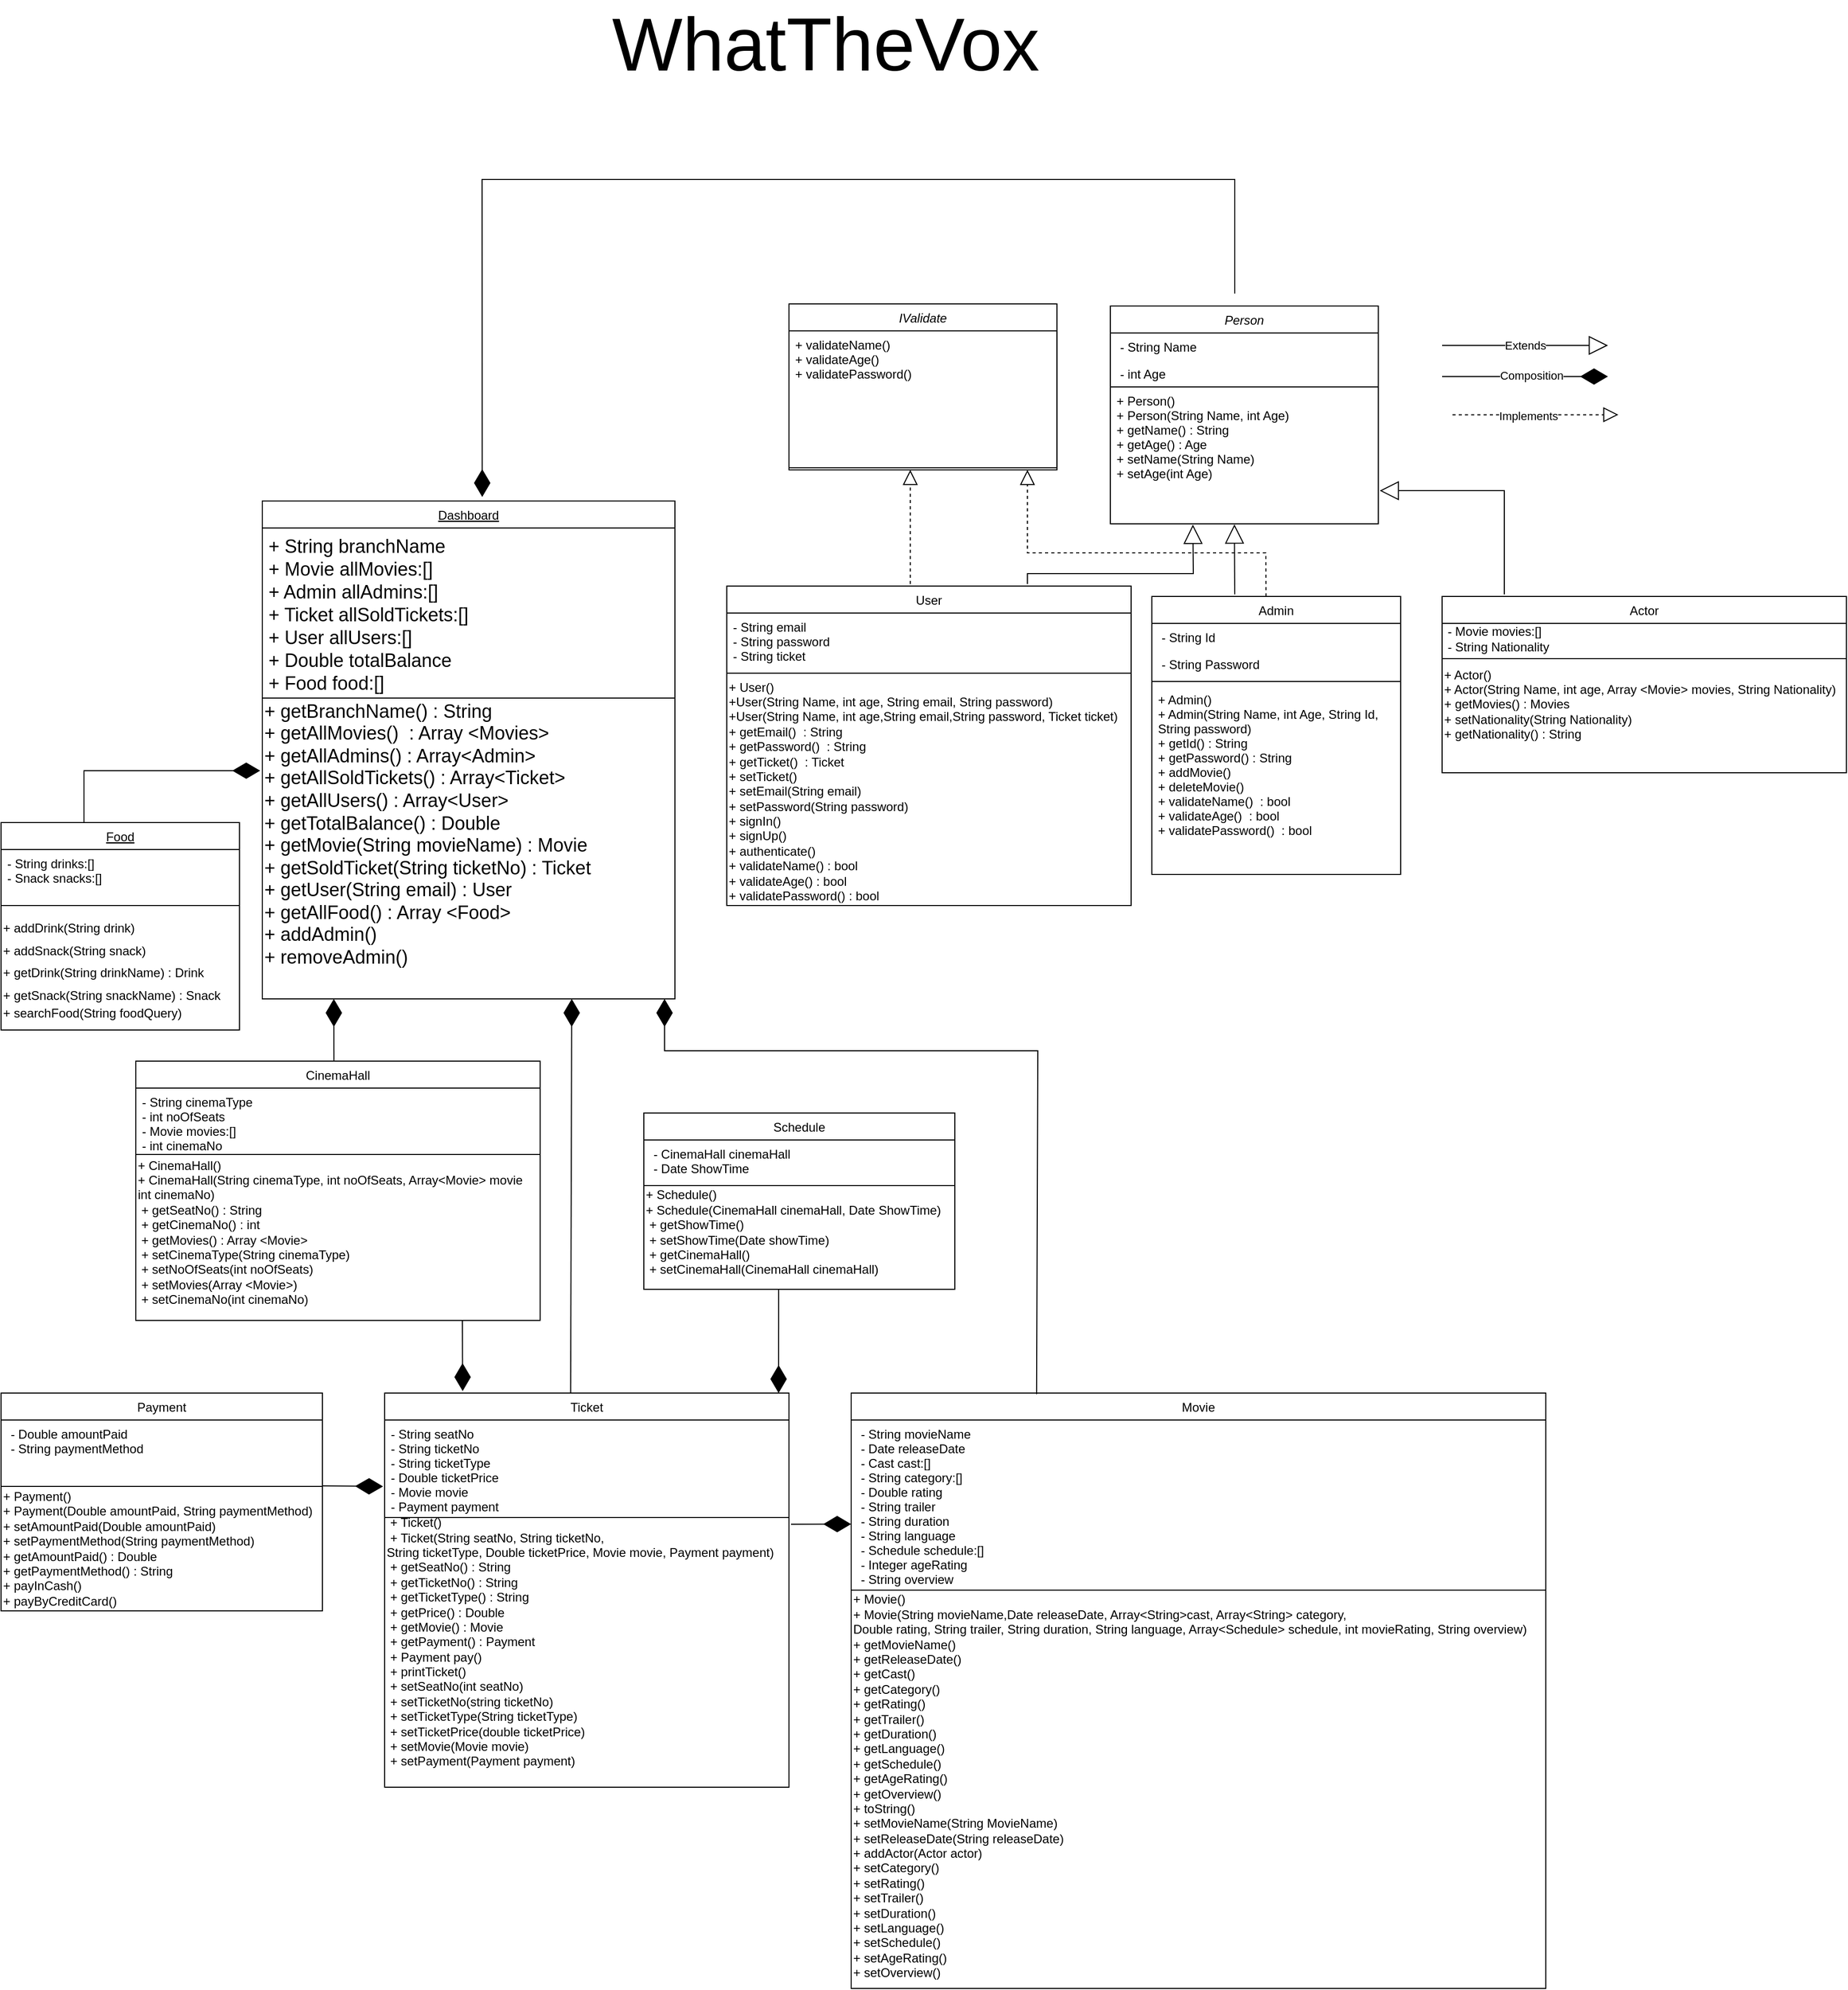 <mxfile version="18.0.1" type="github">
  <diagram id="C5RBs43oDa-KdzZeNtuy" name="Page-1">
    <mxGraphModel dx="2557" dy="3153" grid="1" gridSize="10" guides="1" tooltips="1" connect="1" arrows="1" fold="1" page="1" pageScale="1" pageWidth="827" pageHeight="1169" math="0" shadow="0">
      <root>
        <mxCell id="WIyWlLk6GJQsqaUBKTNV-0" />
        <mxCell id="WIyWlLk6GJQsqaUBKTNV-1" parent="WIyWlLk6GJQsqaUBKTNV-0" />
        <mxCell id="zkfFHV4jXpPFQw0GAbJ--0" value="Person" style="swimlane;fontStyle=2;align=center;verticalAlign=top;childLayout=stackLayout;horizontal=1;startSize=26;horizontalStack=0;resizeParent=1;resizeLast=0;collapsible=1;marginBottom=0;rounded=0;shadow=0;strokeWidth=1;" parent="WIyWlLk6GJQsqaUBKTNV-1" vertex="1">
          <mxGeometry x="320" y="-1958" width="258.46" height="210" as="geometry">
            <mxRectangle x="230" y="140" width="160" height="26" as="alternateBounds" />
          </mxGeometry>
        </mxCell>
        <mxCell id="zkfFHV4jXpPFQw0GAbJ--1" value=" - String Name" style="text;align=left;verticalAlign=top;spacingLeft=4;spacingRight=4;overflow=hidden;rotatable=0;points=[[0,0.5],[1,0.5]];portConstraint=eastwest;" parent="zkfFHV4jXpPFQw0GAbJ--0" vertex="1">
          <mxGeometry y="26" width="258.46" height="26" as="geometry" />
        </mxCell>
        <mxCell id="zkfFHV4jXpPFQw0GAbJ--2" value=" - int Age" style="text;align=left;verticalAlign=top;spacingLeft=4;spacingRight=4;overflow=hidden;rotatable=0;points=[[0,0.5],[1,0.5]];portConstraint=eastwest;rounded=0;shadow=0;html=0;" parent="zkfFHV4jXpPFQw0GAbJ--0" vertex="1">
          <mxGeometry y="52" width="258.46" height="26" as="geometry" />
        </mxCell>
        <mxCell id="zkfFHV4jXpPFQw0GAbJ--5" value="+ Person()&#xa;+ Person(String Name, int Age)&#xa;+ getName() : String&#xa;+ getAge() : Age&#xa;+ setName(String Name)&#xa;+ setAge(int Age)&#xa;" style="text;align=left;verticalAlign=top;spacingLeft=4;spacingRight=4;overflow=hidden;rotatable=0;points=[[0,0.5],[1,0.5]];portConstraint=eastwest;strokeColor=default;" parent="zkfFHV4jXpPFQw0GAbJ--0" vertex="1">
          <mxGeometry y="78" width="258.46" height="132" as="geometry" />
        </mxCell>
        <mxCell id="6td7utMfPPZDPclQXFH3-5" value="" style="endArrow=block;dashed=1;endFill=0;endSize=12;html=1;rounded=0;exitX=0.459;exitY=0;exitDx=0;exitDy=0;exitPerimeter=0;" parent="zkfFHV4jXpPFQw0GAbJ--0" source="zkfFHV4jXpPFQw0GAbJ--6" edge="1">
          <mxGeometry width="160" relative="1" as="geometry">
            <mxPoint x="150" y="288" as="sourcePoint" />
            <mxPoint x="-80" y="158" as="targetPoint" />
            <Array as="points">
              <mxPoint x="150" y="238" />
              <mxPoint x="-80" y="238" />
            </Array>
          </mxGeometry>
        </mxCell>
        <mxCell id="zkfFHV4jXpPFQw0GAbJ--6" value="Admin" style="swimlane;fontStyle=0;align=center;verticalAlign=top;childLayout=stackLayout;horizontal=1;startSize=26;horizontalStack=0;resizeParent=1;resizeLast=0;collapsible=1;marginBottom=0;rounded=0;shadow=0;strokeWidth=1;" parent="WIyWlLk6GJQsqaUBKTNV-1" vertex="1">
          <mxGeometry x="360" y="-1678" width="240" height="268" as="geometry">
            <mxRectangle x="130" y="380" width="160" height="26" as="alternateBounds" />
          </mxGeometry>
        </mxCell>
        <mxCell id="zkfFHV4jXpPFQw0GAbJ--7" value=" - String Id" style="text;align=left;verticalAlign=top;spacingLeft=4;spacingRight=4;overflow=hidden;rotatable=0;points=[[0,0.5],[1,0.5]];portConstraint=eastwest;" parent="zkfFHV4jXpPFQw0GAbJ--6" vertex="1">
          <mxGeometry y="26" width="240" height="26" as="geometry" />
        </mxCell>
        <mxCell id="zkfFHV4jXpPFQw0GAbJ--8" value=" - String Password" style="text;align=left;verticalAlign=top;spacingLeft=4;spacingRight=4;overflow=hidden;rotatable=0;points=[[0,0.5],[1,0.5]];portConstraint=eastwest;rounded=0;shadow=0;html=0;" parent="zkfFHV4jXpPFQw0GAbJ--6" vertex="1">
          <mxGeometry y="52" width="240" height="26" as="geometry" />
        </mxCell>
        <mxCell id="zkfFHV4jXpPFQw0GAbJ--9" value="" style="line;html=1;strokeWidth=1;align=left;verticalAlign=middle;spacingTop=-1;spacingLeft=3;spacingRight=3;rotatable=0;labelPosition=right;points=[];portConstraint=eastwest;" parent="zkfFHV4jXpPFQw0GAbJ--6" vertex="1">
          <mxGeometry y="78" width="240" height="8" as="geometry" />
        </mxCell>
        <mxCell id="zkfFHV4jXpPFQw0GAbJ--11" value="+ Admin()&#xa;+ Admin(String Name, int Age, String Id,&#xa;String password)&#xa;+ getId() : String&#xa;+ getPassword() : String&#xa;+ addMovie()&#xa;+ deleteMovie()&#xa;+ validateName()  : bool&#xa;+ validateAge()  : bool&#xa;+ validatePassword()  : bool" style="text;align=left;verticalAlign=top;spacingLeft=4;spacingRight=4;overflow=hidden;rotatable=0;points=[[0,0.5],[1,0.5]];portConstraint=eastwest;" parent="zkfFHV4jXpPFQw0GAbJ--6" vertex="1">
          <mxGeometry y="86" width="240" height="164" as="geometry" />
        </mxCell>
        <mxCell id="zkfFHV4jXpPFQw0GAbJ--13" value="Actor" style="swimlane;fontStyle=0;align=center;verticalAlign=top;childLayout=stackLayout;horizontal=1;startSize=26;horizontalStack=0;resizeParent=1;resizeLast=0;collapsible=1;marginBottom=0;rounded=0;shadow=0;strokeWidth=1;strokeColor=default;" parent="WIyWlLk6GJQsqaUBKTNV-1" vertex="1">
          <mxGeometry x="640" y="-1678" width="390" height="170" as="geometry">
            <mxRectangle x="340" y="380" width="170" height="26" as="alternateBounds" />
          </mxGeometry>
        </mxCell>
        <mxCell id="hjFS8RJ8_wdJkzlE3ByT-26" value="&amp;nbsp;- Movie movies:[]&lt;br&gt;&amp;nbsp;- String Nationality" style="text;html=1;align=left;verticalAlign=middle;resizable=0;points=[];autosize=1;strokeColor=none;fillColor=none;" parent="zkfFHV4jXpPFQw0GAbJ--13" vertex="1">
          <mxGeometry y="26" width="390" height="30" as="geometry" />
        </mxCell>
        <mxCell id="hjFS8RJ8_wdJkzlE3ByT-28" value="" style="line;html=1;strokeWidth=1;align=left;verticalAlign=middle;spacingTop=-1;spacingLeft=3;spacingRight=3;rotatable=0;labelPosition=right;points=[];portConstraint=eastwest;" parent="zkfFHV4jXpPFQw0GAbJ--13" vertex="1">
          <mxGeometry y="56" width="390" height="8" as="geometry" />
        </mxCell>
        <mxCell id="hjFS8RJ8_wdJkzlE3ByT-43" value="+ Actor()&lt;br&gt;+ Actor(String Name, int age, Array &amp;lt;Movie&amp;gt; movies, String Nationality)&lt;br&gt;+ getMovies() : Movies&lt;br&gt;+&amp;nbsp;setNationality(String Nationality)&lt;br&gt;+&amp;nbsp;getNationality() : String" style="text;html=1;align=left;verticalAlign=middle;resizable=0;points=[];autosize=1;strokeColor=none;fillColor=none;" parent="zkfFHV4jXpPFQw0GAbJ--13" vertex="1">
          <mxGeometry y="64" width="390" height="80" as="geometry" />
        </mxCell>
        <mxCell id="hjFS8RJ8_wdJkzlE3ByT-1" value="User" style="swimlane;fontStyle=0;align=center;verticalAlign=top;childLayout=stackLayout;horizontal=1;startSize=26;horizontalStack=0;resizeParent=1;resizeLast=0;collapsible=1;marginBottom=0;rounded=0;shadow=0;strokeWidth=1;" parent="WIyWlLk6GJQsqaUBKTNV-1" vertex="1">
          <mxGeometry x="-50" y="-1688" width="390" height="308" as="geometry">
            <mxRectangle x="340" y="380" width="170" height="26" as="alternateBounds" />
          </mxGeometry>
        </mxCell>
        <mxCell id="hjFS8RJ8_wdJkzlE3ByT-2" value="- String email&#xa;- String password&#xa;- String ticket" style="text;align=left;verticalAlign=top;spacingLeft=4;spacingRight=4;overflow=hidden;rotatable=0;points=[[0,0.5],[1,0.5]];portConstraint=eastwest;" parent="hjFS8RJ8_wdJkzlE3ByT-1" vertex="1">
          <mxGeometry y="26" width="390" height="54" as="geometry" />
        </mxCell>
        <mxCell id="hjFS8RJ8_wdJkzlE3ByT-3" value="" style="line;html=1;strokeWidth=1;align=left;verticalAlign=middle;spacingTop=-1;spacingLeft=3;spacingRight=3;rotatable=0;labelPosition=right;points=[];portConstraint=eastwest;" parent="hjFS8RJ8_wdJkzlE3ByT-1" vertex="1">
          <mxGeometry y="80" width="390" height="8" as="geometry" />
        </mxCell>
        <mxCell id="hjFS8RJ8_wdJkzlE3ByT-6" value="+ User()&lt;br&gt;+User(String Name, int age, String email, String password)&lt;br&gt;+User(String Name, int age,String email,String password, Ticket ticket)&lt;br&gt;+&amp;nbsp;getEmail()&amp;nbsp;&amp;nbsp;: String&lt;br&gt;+&amp;nbsp;getPassword()&amp;nbsp;&amp;nbsp;: String&lt;br&gt;+&amp;nbsp;getTicket()&amp;nbsp;&amp;nbsp;: Ticket&lt;br&gt;+ setTicket()&lt;br&gt;+&amp;nbsp;setEmail(String email)&lt;br&gt;+&amp;nbsp;setPassword(String password)&lt;br&gt;+&amp;nbsp;signIn()&lt;br&gt;+&amp;nbsp;signUp()&lt;br&gt;+&amp;nbsp;authenticate()&lt;br&gt;+&amp;nbsp;validateName() : bool&lt;br&gt;+ validateAge()&amp;nbsp;: bool&lt;br&gt;+ validatePassword()&amp;nbsp;: bool" style="text;html=1;align=left;verticalAlign=middle;resizable=0;points=[];autosize=1;strokeColor=none;fillColor=none;" parent="hjFS8RJ8_wdJkzlE3ByT-1" vertex="1">
          <mxGeometry y="88" width="390" height="220" as="geometry" />
        </mxCell>
        <mxCell id="hjFS8RJ8_wdJkzlE3ByT-7" value="Movie" style="swimlane;fontStyle=0;align=center;verticalAlign=top;childLayout=stackLayout;horizontal=1;startSize=26;horizontalStack=0;resizeParent=1;resizeLast=0;collapsible=1;marginBottom=0;rounded=0;shadow=0;strokeWidth=1;" parent="WIyWlLk6GJQsqaUBKTNV-1" vertex="1">
          <mxGeometry x="70" y="-910" width="670" height="574" as="geometry">
            <mxRectangle x="340" y="380" width="170" height="26" as="alternateBounds" />
          </mxGeometry>
        </mxCell>
        <mxCell id="hjFS8RJ8_wdJkzlE3ByT-8" value=" - String movieName&#xa; - Date releaseDate&#xa; - Cast cast:[]&#xa; - String category:[]&#xa; - Double rating&#xa; - String trailer&#xa; - String duration&#xa; - String language&#xa; - Schedule schedule:[]&#xa; - Integer ageRating&#xa; - String overview" style="text;align=left;verticalAlign=top;spacingLeft=4;spacingRight=4;overflow=hidden;rotatable=0;points=[[0,0.5],[1,0.5]];portConstraint=eastwest;" parent="hjFS8RJ8_wdJkzlE3ByT-7" vertex="1">
          <mxGeometry y="26" width="670" height="160" as="geometry" />
        </mxCell>
        <mxCell id="hjFS8RJ8_wdJkzlE3ByT-9" value="" style="line;html=1;strokeWidth=1;align=left;verticalAlign=middle;spacingTop=-1;spacingLeft=3;spacingRight=3;rotatable=0;labelPosition=right;points=[];portConstraint=eastwest;" parent="hjFS8RJ8_wdJkzlE3ByT-7" vertex="1">
          <mxGeometry y="186" width="670" height="8" as="geometry" />
        </mxCell>
        <mxCell id="hjFS8RJ8_wdJkzlE3ByT-10" value="&lt;blockquote style=&quot;margin: 0 0 0 40px ; border: none ; padding: 0px&quot;&gt;&lt;/blockquote&gt;&lt;span&gt;+ Movie()&lt;br&gt;+ Movie(String movieName,Date releaseDate, Array&amp;lt;String&amp;gt;cast, Array&amp;lt;String&amp;gt; category,&lt;br&gt;Double rating, String trailer, String duration, String language, Array&amp;lt;Schedule&amp;gt; schedule, int movieRating, String overview)&lt;br&gt;+ getMovieName()&lt;/span&gt;&lt;br&gt;&lt;blockquote style=&quot;margin: 0 0 0 40px ; border: none ; padding: 0px&quot;&gt;&lt;/blockquote&gt;&lt;span&gt;+ getReleaseDate()&lt;/span&gt;&lt;br&gt;&lt;blockquote style=&quot;margin: 0 0 0 40px ; border: none ; padding: 0px&quot;&gt;&lt;/blockquote&gt;&lt;span&gt;+&amp;nbsp;&lt;/span&gt;&lt;span&gt;getCast()&lt;/span&gt;&lt;br&gt;&lt;blockquote style=&quot;margin: 0 0 0 40px ; border: none ; padding: 0px&quot;&gt;&lt;/blockquote&gt;&lt;span&gt;+&amp;nbsp;&lt;/span&gt;&lt;span&gt;getCategory()&lt;/span&gt;&lt;br&gt;&lt;blockquote style=&quot;margin: 0 0 0 40px ; border: none ; padding: 0px&quot;&gt;&lt;/blockquote&gt;&lt;span&gt;+&amp;nbsp;&lt;/span&gt;&lt;span&gt;getRating()&lt;/span&gt;&lt;br&gt;&lt;blockquote style=&quot;margin: 0 0 0 40px ; border: none ; padding: 0px&quot;&gt;&lt;/blockquote&gt;&lt;span&gt;+&amp;nbsp;&lt;/span&gt;&lt;span&gt;getTrailer()&lt;/span&gt;&lt;br&gt;&lt;blockquote style=&quot;margin: 0 0 0 40px ; border: none ; padding: 0px&quot;&gt;&lt;/blockquote&gt;&lt;span&gt;+&amp;nbsp;&lt;/span&gt;&lt;span&gt;getDuration()&lt;/span&gt;&lt;br&gt;&lt;blockquote style=&quot;margin: 0 0 0 40px ; border: none ; padding: 0px&quot;&gt;&lt;/blockquote&gt;&lt;span&gt;+&amp;nbsp;&lt;/span&gt;&lt;span&gt;getLanguage()&lt;/span&gt;&lt;br&gt;&lt;blockquote style=&quot;margin: 0 0 0 40px ; border: none ; padding: 0px&quot;&gt;&lt;/blockquote&gt;&lt;span&gt;+&amp;nbsp;&lt;/span&gt;&lt;span&gt;getSchedule()&lt;/span&gt;&lt;br&gt;&lt;blockquote style=&quot;margin: 0 0 0 40px ; border: none ; padding: 0px&quot;&gt;&lt;/blockquote&gt;&lt;span&gt;+&amp;nbsp;&lt;/span&gt;&lt;span&gt;getAgeRating()&lt;/span&gt;&lt;br&gt;&lt;blockquote style=&quot;margin: 0 0 0 40px ; border: none ; padding: 0px&quot;&gt;&lt;/blockquote&gt;&lt;span&gt;+&amp;nbsp;&lt;/span&gt;&lt;span&gt;getOverview()&lt;/span&gt;&lt;br&gt;&lt;blockquote style=&quot;margin: 0 0 0 40px ; border: none ; padding: 0px&quot;&gt;&lt;/blockquote&gt;&lt;span&gt;+&amp;nbsp;&lt;/span&gt;&lt;span&gt;toString()&lt;/span&gt;&lt;br&gt;&lt;blockquote style=&quot;margin: 0 0 0 40px ; border: none ; padding: 0px&quot;&gt;&lt;/blockquote&gt;&lt;span&gt;+&amp;nbsp;&lt;/span&gt;&lt;span&gt;setMovieName(String MovieName)&lt;/span&gt;&lt;br&gt;&lt;blockquote style=&quot;margin: 0 0 0 40px ; border: none ; padding: 0px&quot;&gt;&lt;/blockquote&gt;&lt;span&gt;+&amp;nbsp;&lt;/span&gt;&lt;span&gt;setReleaseDate(String releaseDate)&lt;/span&gt;&lt;br&gt;&lt;blockquote style=&quot;margin: 0 0 0 40px ; border: none ; padding: 0px&quot;&gt;&lt;/blockquote&gt;&lt;span&gt;+&amp;nbsp;&lt;/span&gt;&lt;span&gt;addActor(Actor actor)&lt;/span&gt;&lt;br&gt;&lt;blockquote style=&quot;margin: 0 0 0 40px ; border: none ; padding: 0px&quot;&gt;&lt;/blockquote&gt;&lt;span&gt;+&amp;nbsp;&lt;/span&gt;&lt;span&gt;setCategory()&lt;/span&gt;&lt;br&gt;&lt;blockquote style=&quot;margin: 0 0 0 40px ; border: none ; padding: 0px&quot;&gt;&lt;/blockquote&gt;&lt;span&gt;+&amp;nbsp;&lt;/span&gt;&lt;span&gt;setRating()&lt;/span&gt;&lt;br&gt;&lt;blockquote style=&quot;margin: 0 0 0 40px ; border: none ; padding: 0px&quot;&gt;&lt;/blockquote&gt;&lt;span&gt;+&amp;nbsp;&lt;/span&gt;&lt;span&gt;setTrailer()&lt;/span&gt;&lt;br&gt;&lt;blockquote style=&quot;margin: 0 0 0 40px ; border: none ; padding: 0px&quot;&gt;&lt;/blockquote&gt;&lt;span&gt;+&amp;nbsp;&lt;/span&gt;&lt;span&gt;setDuration()&lt;/span&gt;&lt;br&gt;&lt;blockquote style=&quot;margin: 0 0 0 40px ; border: none ; padding: 0px&quot;&gt;&lt;/blockquote&gt;&lt;span&gt;+&amp;nbsp;&lt;/span&gt;&lt;span&gt;setLanguage()&lt;/span&gt;&lt;br&gt;&lt;blockquote style=&quot;margin: 0 0 0 40px ; border: none ; padding: 0px&quot;&gt;&lt;/blockquote&gt;&lt;span&gt;+&amp;nbsp;&lt;/span&gt;&lt;span&gt;setSchedule()&lt;/span&gt;&lt;br&gt;&lt;blockquote style=&quot;margin: 0 0 0 40px ; border: none ; padding: 0px&quot;&gt;&lt;/blockquote&gt;&lt;span&gt;+&amp;nbsp;&lt;/span&gt;&lt;span&gt;setAgeRating()&lt;/span&gt;&lt;br&gt;+&amp;nbsp;setOverview()" style="text;html=1;align=left;verticalAlign=middle;resizable=0;points=[];autosize=1;strokeColor=none;fillColor=none;" parent="hjFS8RJ8_wdJkzlE3ByT-7" vertex="1">
          <mxGeometry y="194" width="670" height="370" as="geometry" />
        </mxCell>
        <mxCell id="hjFS8RJ8_wdJkzlE3ByT-11" value="Ticket" style="swimlane;fontStyle=0;align=center;verticalAlign=top;childLayout=stackLayout;horizontal=1;startSize=26;horizontalStack=0;resizeParent=1;resizeLast=0;collapsible=1;marginBottom=0;rounded=0;shadow=0;strokeWidth=1;" parent="WIyWlLk6GJQsqaUBKTNV-1" vertex="1">
          <mxGeometry x="-380" y="-910" width="390" height="380" as="geometry">
            <mxRectangle x="340" y="380" width="170" height="26" as="alternateBounds" />
          </mxGeometry>
        </mxCell>
        <mxCell id="hjFS8RJ8_wdJkzlE3ByT-12" value="- String seatNo&#xa;- String ticketNo&#xa;- String ticketType&#xa;- Double ticketPrice&#xa;- Movie movie&#xa;- Payment payment" style="text;align=left;verticalAlign=top;spacingLeft=4;spacingRight=4;overflow=hidden;rotatable=0;points=[[0,0.5],[1,0.5]];portConstraint=eastwest;strokeColor=default;" parent="hjFS8RJ8_wdJkzlE3ByT-11" vertex="1">
          <mxGeometry y="26" width="390" height="94" as="geometry" />
        </mxCell>
        <mxCell id="hjFS8RJ8_wdJkzlE3ByT-16" value="&lt;div&gt;&lt;span&gt;&amp;nbsp;+ Ticket()&lt;/span&gt;&lt;br&gt;&lt;/div&gt;&lt;div&gt;&lt;span&gt;&amp;nbsp;+ Ticket(String seatNo, String ticketNo,&lt;/span&gt;&lt;/div&gt;&lt;div&gt;&lt;span&gt;String ticketType, Double ticketPrice, Movie movie, Payment payment)&lt;/span&gt;&lt;/div&gt;&lt;div&gt;&lt;span&gt;&amp;nbsp;+ getSeatNo() : String&lt;/span&gt;&lt;/div&gt;&lt;div&gt;&lt;span&gt;&amp;nbsp;+ getTicketNo() : String&lt;/span&gt;&lt;/div&gt;&lt;div&gt;&lt;span&gt;&amp;nbsp;+ getTicketType() : String&lt;/span&gt;&lt;/div&gt;&lt;div&gt;&lt;span&gt;&amp;nbsp;+ getPrice() : Double&lt;/span&gt;&lt;/div&gt;&lt;div&gt;&lt;span&gt;&amp;nbsp;+ getMovie() : Movie&lt;/span&gt;&lt;/div&gt;&lt;div&gt;&lt;span&gt;&amp;nbsp;+ getPayment() : Payment&lt;br&gt;&amp;nbsp;+ Payment pay()&lt;/span&gt;&lt;/div&gt;&lt;div&gt;&lt;span&gt;&amp;nbsp;+ printTicket()&lt;/span&gt;&lt;/div&gt;&lt;div&gt;&lt;span&gt;&amp;nbsp;+ setSeatNo(int seatNo)&lt;/span&gt;&lt;/div&gt;&lt;div&gt;&lt;span&gt;&amp;nbsp;+ setTicketNo(string ticketNo)&lt;br&gt;&amp;nbsp;+ setTicketType(String ticketType)&lt;/span&gt;&lt;/div&gt;&lt;div&gt;&lt;span&gt;&amp;nbsp;+ setTicketPrice(double ticketPrice)&lt;/span&gt;&lt;/div&gt;&lt;div&gt;&lt;span&gt;&amp;nbsp;+ setMovie(Movie movie)&lt;/span&gt;&lt;/div&gt;&lt;div&gt;&lt;span&gt;&amp;nbsp;+ setPayment(Payment payment)&lt;/span&gt;&lt;/div&gt;" style="text;html=1;align=left;verticalAlign=middle;resizable=0;points=[];autosize=1;strokeColor=none;fillColor=none;" parent="hjFS8RJ8_wdJkzlE3ByT-11" vertex="1">
          <mxGeometry y="120" width="390" height="240" as="geometry" />
        </mxCell>
        <mxCell id="hjFS8RJ8_wdJkzlE3ByT-17" value="CinemaHall" style="swimlane;fontStyle=0;align=center;verticalAlign=top;childLayout=stackLayout;horizontal=1;startSize=26;horizontalStack=0;resizeParent=1;resizeLast=0;collapsible=1;marginBottom=0;rounded=0;shadow=0;strokeWidth=1;" parent="WIyWlLk6GJQsqaUBKTNV-1" vertex="1">
          <mxGeometry x="-620" y="-1230" width="390" height="250" as="geometry">
            <mxRectangle x="340" y="380" width="170" height="26" as="alternateBounds" />
          </mxGeometry>
        </mxCell>
        <mxCell id="hjFS8RJ8_wdJkzlE3ByT-18" value="- String cinemaType&#xa;- int noOfSeats&#xa;- Movie movies:[]&#xa;- int cinemaNo" style="text;align=left;verticalAlign=top;spacingLeft=4;spacingRight=4;overflow=hidden;rotatable=0;points=[[0,0.5],[1,0.5]];portConstraint=eastwest;strokeColor=default;" parent="hjFS8RJ8_wdJkzlE3ByT-17" vertex="1">
          <mxGeometry y="26" width="390" height="64" as="geometry" />
        </mxCell>
        <mxCell id="hjFS8RJ8_wdJkzlE3ByT-19" value="&lt;div&gt;&lt;span&gt;+ CinemaHall()&lt;br&gt;+ CinemaHall(String cinemaType, int noOfSeats, Array&amp;lt;Movie&amp;gt; movie&lt;br&gt;int cinemaNo)&lt;/span&gt;&lt;/div&gt;&lt;div&gt;&lt;span&gt;&amp;nbsp;+ getSeatNo() : String&lt;br&gt;&lt;/span&gt;&amp;nbsp;+&amp;nbsp;&lt;span&gt;getCinemaNo() : int&lt;/span&gt;&lt;/div&gt;&lt;div&gt;&lt;span&gt;&amp;nbsp;+ getMovies() : Array &amp;lt;Movie&amp;gt;&lt;/span&gt;&lt;/div&gt;&lt;div&gt;&lt;span&gt;&amp;nbsp;+ setCinemaType(String cinemaType)&lt;/span&gt;&lt;br&gt;&lt;/div&gt;&lt;div&gt;&lt;span&gt;&amp;nbsp;+ setNoOfSeats(int noOfSeats)&lt;/span&gt;&lt;/div&gt;&lt;div&gt;&lt;span&gt;&amp;nbsp;+ setMovies(Array &amp;lt;Movie&amp;gt;)&lt;br&gt;&amp;nbsp;+ setCinemaNo(int cinemaNo)&lt;/span&gt;&lt;/div&gt;" style="text;html=1;align=left;verticalAlign=middle;resizable=0;points=[];autosize=1;strokeColor=none;fillColor=none;" parent="hjFS8RJ8_wdJkzlE3ByT-17" vertex="1">
          <mxGeometry y="90" width="390" height="150" as="geometry" />
        </mxCell>
        <mxCell id="hjFS8RJ8_wdJkzlE3ByT-23" value="Dashboard" style="swimlane;fontStyle=4;align=center;verticalAlign=top;childLayout=stackLayout;horizontal=1;startSize=26;horizontalStack=0;resizeParent=1;resizeLast=0;collapsible=1;marginBottom=0;rounded=0;shadow=0;strokeWidth=1;" parent="WIyWlLk6GJQsqaUBKTNV-1" vertex="1">
          <mxGeometry x="-498" y="-1770" width="398" height="480" as="geometry">
            <mxRectangle x="340" y="380" width="170" height="26" as="alternateBounds" />
          </mxGeometry>
        </mxCell>
        <mxCell id="hjFS8RJ8_wdJkzlE3ByT-24" value="+ String branchName&#xa;+ Movie allMovies:[]&#xa;+ Admin allAdmins:[]&#xa;+ Ticket allSoldTickets:[]&#xa;+ User allUsers:[]&#xa;+ Double totalBalance&#xa;+ Food food:[]" style="text;align=left;verticalAlign=top;spacingLeft=4;spacingRight=4;overflow=hidden;rotatable=0;points=[[0,0.5],[1,0.5]];portConstraint=eastwest;strokeColor=default;fontSize=18;" parent="hjFS8RJ8_wdJkzlE3ByT-23" vertex="1">
          <mxGeometry y="26" width="398" height="164" as="geometry" />
        </mxCell>
        <mxCell id="hjFS8RJ8_wdJkzlE3ByT-25" value="&lt;font style=&quot;font-size: 18px&quot;&gt;&lt;br&gt;&lt;br&gt;+&amp;nbsp;getBranchName() : String&lt;br&gt;+&amp;nbsp;getAllMovies()&amp;nbsp;&amp;nbsp;: Array &amp;lt;Movies&amp;gt;&lt;br&gt;+&amp;nbsp;getAllAdmins()&amp;nbsp;: Array&amp;lt;Admin&amp;gt;&lt;br&gt;+&amp;nbsp;getAllSoldTickets()&amp;nbsp;: Array&amp;lt;Ticket&amp;gt;&lt;br&gt;+&amp;nbsp;getAllUsers()&amp;nbsp;: Array&amp;lt;User&amp;gt;&lt;br&gt;+&amp;nbsp;getTotalBalance()&amp;nbsp;: Double&lt;br&gt;+&amp;nbsp;getMovie(String movieName) : Movie&lt;br&gt;+&amp;nbsp;getSoldTicket(String ticketNo) : Ticket&lt;br&gt;+&amp;nbsp;getUser(String email) : User&lt;br&gt;+&amp;nbsp;getAllFood() : Array &amp;lt;Food&amp;gt;&lt;br&gt;+&amp;nbsp;addAdmin()&lt;br&gt;+&amp;nbsp;removeAdmin()&lt;/font&gt;" style="text;html=1;align=left;verticalAlign=middle;resizable=0;points=[];autosize=1;strokeColor=none;fillColor=none;" parent="hjFS8RJ8_wdJkzlE3ByT-23" vertex="1">
          <mxGeometry y="190" width="398" height="220" as="geometry" />
        </mxCell>
        <mxCell id="hjFS8RJ8_wdJkzlE3ByT-29" value="Schedule" style="swimlane;fontStyle=0;align=center;verticalAlign=top;childLayout=stackLayout;horizontal=1;startSize=26;horizontalStack=0;resizeParent=1;resizeLast=0;collapsible=1;marginBottom=0;rounded=0;shadow=0;strokeWidth=1;" parent="WIyWlLk6GJQsqaUBKTNV-1" vertex="1">
          <mxGeometry x="-130" y="-1180" width="300" height="170" as="geometry">
            <mxRectangle x="340" y="380" width="170" height="26" as="alternateBounds" />
          </mxGeometry>
        </mxCell>
        <mxCell id="hjFS8RJ8_wdJkzlE3ByT-30" value=" - CinemaHall cinemaHall&#xa; - Date ShowTime" style="text;align=left;verticalAlign=top;spacingLeft=4;spacingRight=4;overflow=hidden;rotatable=0;points=[[0,0.5],[1,0.5]];portConstraint=eastwest;strokeColor=default;" parent="hjFS8RJ8_wdJkzlE3ByT-29" vertex="1">
          <mxGeometry y="26" width="300" height="44" as="geometry" />
        </mxCell>
        <mxCell id="hjFS8RJ8_wdJkzlE3ByT-65" value="+ Schedule()&lt;br&gt;+ Schedule(CinemaHall cinemaHall, Date ShowTime)&lt;br&gt;&amp;nbsp;+ getShowTime()&lt;br&gt;&amp;nbsp;+ setShowTime(Date showTime)&lt;br&gt;&amp;nbsp;+ getCinemaHall()&lt;br&gt;&amp;nbsp;+ setCinemaHall(CinemaHall cinemaHall)" style="text;html=1;align=left;verticalAlign=middle;resizable=0;points=[];autosize=1;strokeColor=none;fillColor=none;fontSize=12;" parent="hjFS8RJ8_wdJkzlE3ByT-29" vertex="1">
          <mxGeometry y="70" width="300" height="90" as="geometry" />
        </mxCell>
        <mxCell id="hjFS8RJ8_wdJkzlE3ByT-32" value="Food" style="swimlane;fontStyle=4;align=center;verticalAlign=top;childLayout=stackLayout;horizontal=1;startSize=26;horizontalStack=0;resizeParent=1;resizeLast=0;collapsible=1;marginBottom=0;rounded=0;shadow=0;strokeWidth=1;" parent="WIyWlLk6GJQsqaUBKTNV-1" vertex="1">
          <mxGeometry x="-750" y="-1460" width="230" height="200" as="geometry">
            <mxRectangle x="340" y="380" width="170" height="26" as="alternateBounds" />
          </mxGeometry>
        </mxCell>
        <mxCell id="hjFS8RJ8_wdJkzlE3ByT-33" value="- String drinks:[]&#xa;- Snack snacks:[]" style="text;align=left;verticalAlign=top;spacingLeft=4;spacingRight=4;overflow=hidden;rotatable=0;points=[[0,0.5],[1,0.5]];portConstraint=eastwest;strokeColor=default;" parent="hjFS8RJ8_wdJkzlE3ByT-32" vertex="1">
          <mxGeometry y="26" width="230" height="54" as="geometry" />
        </mxCell>
        <mxCell id="hjFS8RJ8_wdJkzlE3ByT-64" value="&lt;span style=&quot;font-size: 12px&quot;&gt;+ addDrink(String drink)&lt;/span&gt;&lt;br&gt;&lt;span style=&quot;font-size: 12px&quot;&gt;+ addSnack(String snack)&lt;/span&gt;&lt;br&gt;&lt;span style=&quot;font-size: 12px&quot;&gt;+ getDrink(String drinkName) : Drink&lt;/span&gt;&lt;br&gt;&lt;span style=&quot;font-size: 12px&quot;&gt;+ getSnack(String snackName) : Snack&lt;/span&gt;&lt;br&gt;&lt;font style=&quot;font-size: 12px&quot;&gt;&lt;div&gt;&lt;span&gt;+ searchFood(String foodQuery)&lt;/span&gt;&lt;/div&gt;&lt;/font&gt;" style="text;html=1;align=left;verticalAlign=middle;resizable=0;points=[];autosize=1;strokeColor=none;fillColor=none;fontSize=18;" parent="hjFS8RJ8_wdJkzlE3ByT-32" vertex="1">
          <mxGeometry y="80" width="230" height="120" as="geometry" />
        </mxCell>
        <mxCell id="hjFS8RJ8_wdJkzlE3ByT-40" value="Payment" style="swimlane;fontStyle=0;align=center;verticalAlign=top;childLayout=stackLayout;horizontal=1;startSize=26;horizontalStack=0;resizeParent=1;resizeLast=0;collapsible=1;marginBottom=0;rounded=0;shadow=0;strokeWidth=1;" parent="WIyWlLk6GJQsqaUBKTNV-1" vertex="1">
          <mxGeometry x="-750" y="-910" width="310" height="210" as="geometry">
            <mxRectangle x="340" y="380" width="170" height="26" as="alternateBounds" />
          </mxGeometry>
        </mxCell>
        <mxCell id="hjFS8RJ8_wdJkzlE3ByT-41" value=" - Double amountPaid&#xa; - String paymentMethod" style="text;align=left;verticalAlign=top;spacingLeft=4;spacingRight=4;overflow=hidden;rotatable=0;points=[[0,0.5],[1,0.5]];portConstraint=eastwest;strokeColor=default;" parent="hjFS8RJ8_wdJkzlE3ByT-40" vertex="1">
          <mxGeometry y="26" width="310" height="64" as="geometry" />
        </mxCell>
        <mxCell id="hjFS8RJ8_wdJkzlE3ByT-42" value="&lt;blockquote style=&quot;margin: 0 0 0 40px ; border: none ; padding: 0px&quot;&gt;&lt;/blockquote&gt;&lt;span&gt;+ Payment()&lt;br&gt;+ Payment(Double amountPaid, String paymentMethod)&lt;br&gt;+ setAmountPaid(Double amountPaid)&lt;/span&gt;&lt;br&gt;&lt;blockquote style=&quot;margin: 0 0 0 40px ; border: none ; padding: 0px&quot;&gt;&lt;/blockquote&gt;&lt;span&gt;+&amp;nbsp;&lt;/span&gt;&lt;span&gt;setPaymentMethod(String paymentMethod)&lt;/span&gt;&lt;br&gt;&lt;blockquote style=&quot;margin: 0 0 0 40px ; border: none ; padding: 0px&quot;&gt;&lt;/blockquote&gt;&lt;span&gt;+&amp;nbsp;&lt;/span&gt;&lt;span&gt;getAmountPaid() : Double&lt;/span&gt;&lt;br&gt;&lt;blockquote style=&quot;margin: 0 0 0 40px ; border: none ; padding: 0px&quot;&gt;&lt;/blockquote&gt;&lt;span&gt;+&amp;nbsp;&lt;/span&gt;&lt;span&gt;getPaymentMethod() : String&lt;/span&gt;&lt;br&gt;&lt;blockquote style=&quot;margin: 0 0 0 40px ; border: none ; padding: 0px&quot;&gt;&lt;/blockquote&gt;&lt;span&gt;+&amp;nbsp;&lt;/span&gt;&lt;span&gt;payInCash()&lt;/span&gt;&lt;br&gt;+&amp;nbsp;payByCreditCard()" style="text;html=1;align=left;verticalAlign=middle;resizable=0;points=[];autosize=1;strokeColor=none;fillColor=none;" parent="hjFS8RJ8_wdJkzlE3ByT-40" vertex="1">
          <mxGeometry y="90" width="310" height="120" as="geometry" />
        </mxCell>
        <mxCell id="hjFS8RJ8_wdJkzlE3ByT-46" value="" style="endArrow=diamondThin;endFill=1;endSize=24;html=1;rounded=0;entryX=-0.004;entryY=0.681;entryDx=0;entryDy=0;entryPerimeter=0;" parent="WIyWlLk6GJQsqaUBKTNV-1" target="hjFS8RJ8_wdJkzlE3ByT-12" edge="1">
          <mxGeometry width="160" relative="1" as="geometry">
            <mxPoint x="-440" y="-820.53" as="sourcePoint" />
            <mxPoint x="-280" y="-820.53" as="targetPoint" />
          </mxGeometry>
        </mxCell>
        <mxCell id="hjFS8RJ8_wdJkzlE3ByT-47" value="" style="endArrow=diamondThin;endFill=1;endSize=24;html=1;rounded=0;entryX=0.193;entryY=-0.005;entryDx=0;entryDy=0;entryPerimeter=0;" parent="WIyWlLk6GJQsqaUBKTNV-1" target="hjFS8RJ8_wdJkzlE3ByT-11" edge="1">
          <mxGeometry width="160" relative="1" as="geometry">
            <mxPoint x="-305" y="-980" as="sourcePoint" />
            <mxPoint x="-110" y="-980" as="targetPoint" />
          </mxGeometry>
        </mxCell>
        <mxCell id="hjFS8RJ8_wdJkzlE3ByT-48" value="" style="endArrow=diamondThin;endFill=1;endSize=24;html=1;rounded=0;entryX=0;entryY=0.627;entryDx=0;entryDy=0;entryPerimeter=0;exitX=1.005;exitY=0.027;exitDx=0;exitDy=0;exitPerimeter=0;" parent="WIyWlLk6GJQsqaUBKTNV-1" source="hjFS8RJ8_wdJkzlE3ByT-16" target="hjFS8RJ8_wdJkzlE3ByT-8" edge="1">
          <mxGeometry width="160" relative="1" as="geometry">
            <mxPoint x="-110" y="-804" as="sourcePoint" />
            <mxPoint x="-151.54" y="-800" as="targetPoint" />
          </mxGeometry>
        </mxCell>
        <mxCell id="hjFS8RJ8_wdJkzlE3ByT-49" value="" style="endArrow=diamondThin;endFill=1;endSize=24;html=1;rounded=0;entryX=0.368;entryY=0;entryDx=0;entryDy=0;entryPerimeter=0;" parent="WIyWlLk6GJQsqaUBKTNV-1" edge="1">
          <mxGeometry width="160" relative="1" as="geometry">
            <mxPoint x="0.08" y="-1010" as="sourcePoint" />
            <mxPoint x="-8.527e-14" y="-910" as="targetPoint" />
          </mxGeometry>
        </mxCell>
        <mxCell id="hjFS8RJ8_wdJkzlE3ByT-50" value="" style="endArrow=diamondThin;endFill=1;endSize=24;html=1;rounded=0;" parent="WIyWlLk6GJQsqaUBKTNV-1" edge="1">
          <mxGeometry width="160" relative="1" as="geometry">
            <mxPoint x="-670" y="-1460" as="sourcePoint" />
            <mxPoint x="-500" y="-1510" as="targetPoint" />
            <Array as="points">
              <mxPoint x="-670" y="-1510" />
              <mxPoint x="-510" y="-1510" />
            </Array>
          </mxGeometry>
        </mxCell>
        <mxCell id="hjFS8RJ8_wdJkzlE3ByT-53" value="" style="endArrow=diamondThin;endFill=1;endSize=24;html=1;rounded=0;exitX=0.49;exitY=-0.002;exitDx=0;exitDy=0;exitPerimeter=0;" parent="WIyWlLk6GJQsqaUBKTNV-1" source="hjFS8RJ8_wdJkzlE3ByT-17" edge="1">
          <mxGeometry width="160" relative="1" as="geometry">
            <mxPoint x="-229.24" y="-1270" as="sourcePoint" />
            <mxPoint x="-429" y="-1290" as="targetPoint" />
          </mxGeometry>
        </mxCell>
        <mxCell id="hjFS8RJ8_wdJkzlE3ByT-55" value="" style="endArrow=diamondThin;endFill=1;endSize=24;html=1;rounded=0;exitX=0.46;exitY=0.001;exitDx=0;exitDy=0;exitPerimeter=0;entryX=0.75;entryY=1;entryDx=0;entryDy=0;" parent="WIyWlLk6GJQsqaUBKTNV-1" source="hjFS8RJ8_wdJkzlE3ByT-11" target="hjFS8RJ8_wdJkzlE3ByT-23" edge="1">
          <mxGeometry width="160" relative="1" as="geometry">
            <mxPoint x="-100" y="-900" as="sourcePoint" />
            <mxPoint x="-210" y="-1340" as="targetPoint" />
          </mxGeometry>
        </mxCell>
        <mxCell id="hjFS8RJ8_wdJkzlE3ByT-57" value="" style="endArrow=diamondThin;endFill=1;endSize=24;html=1;rounded=0;exitX=0.267;exitY=0.002;exitDx=0;exitDy=0;exitPerimeter=0;" parent="WIyWlLk6GJQsqaUBKTNV-1" source="hjFS8RJ8_wdJkzlE3ByT-7" edge="1">
          <mxGeometry width="160" relative="1" as="geometry">
            <mxPoint x="60.0" y="-902.04" as="sourcePoint" />
            <mxPoint x="-110" y="-1290" as="targetPoint" />
            <Array as="points">
              <mxPoint x="250" y="-1240" />
              <mxPoint x="-110" y="-1240" />
            </Array>
          </mxGeometry>
        </mxCell>
        <mxCell id="hjFS8RJ8_wdJkzlE3ByT-59" value="" style="endArrow=block;endSize=16;endFill=0;html=1;rounded=0;fontSize=18;entryX=0.308;entryY=1.006;entryDx=0;entryDy=0;entryPerimeter=0;" parent="WIyWlLk6GJQsqaUBKTNV-1" target="zkfFHV4jXpPFQw0GAbJ--5" edge="1">
          <mxGeometry x="-0.105" y="6" width="160" relative="1" as="geometry">
            <mxPoint x="240" y="-1690" as="sourcePoint" />
            <mxPoint x="400" y="-1730" as="targetPoint" />
            <Array as="points">
              <mxPoint x="240" y="-1700" />
              <mxPoint x="280" y="-1700" />
              <mxPoint x="400" y="-1700" />
            </Array>
            <mxPoint as="offset" />
          </mxGeometry>
        </mxCell>
        <mxCell id="hjFS8RJ8_wdJkzlE3ByT-61" value="" style="endArrow=block;endSize=16;endFill=0;html=1;rounded=0;fontSize=18;entryX=0.463;entryY=1.004;entryDx=0;entryDy=0;entryPerimeter=0;" parent="WIyWlLk6GJQsqaUBKTNV-1" target="zkfFHV4jXpPFQw0GAbJ--5" edge="1">
          <mxGeometry width="160" relative="1" as="geometry">
            <mxPoint x="440" y="-1680" as="sourcePoint" />
            <mxPoint x="520" y="-1750" as="targetPoint" />
          </mxGeometry>
        </mxCell>
        <mxCell id="hjFS8RJ8_wdJkzlE3ByT-62" value="" style="endArrow=block;endSize=16;endFill=0;html=1;rounded=0;fontSize=18;entryX=1.005;entryY=0.758;entryDx=0;entryDy=0;entryPerimeter=0;" parent="WIyWlLk6GJQsqaUBKTNV-1" target="zkfFHV4jXpPFQw0GAbJ--5" edge="1">
          <mxGeometry width="160" relative="1" as="geometry">
            <mxPoint x="700" y="-1680" as="sourcePoint" />
            <mxPoint x="640" y="-1750" as="targetPoint" />
            <Array as="points">
              <mxPoint x="700" y="-1780" />
            </Array>
          </mxGeometry>
        </mxCell>
        <mxCell id="hjFS8RJ8_wdJkzlE3ByT-63" value="" style="endArrow=diamondThin;endFill=1;endSize=24;html=1;rounded=0;fontSize=18;entryX=0.533;entryY=-0.008;entryDx=0;entryDy=0;entryPerimeter=0;" parent="WIyWlLk6GJQsqaUBKTNV-1" target="hjFS8RJ8_wdJkzlE3ByT-23" edge="1">
          <mxGeometry width="160" relative="1" as="geometry">
            <mxPoint x="440" y="-1970" as="sourcePoint" />
            <mxPoint x="470" y="-1760" as="targetPoint" />
            <Array as="points">
              <mxPoint x="440" y="-2080" />
              <mxPoint x="-286" y="-2080" />
            </Array>
          </mxGeometry>
        </mxCell>
        <mxCell id="hjFS8RJ8_wdJkzlE3ByT-66" value="&lt;font style=&quot;font-size: 72px&quot;&gt;WhatTheVox&lt;/font&gt;" style="text;html=1;align=center;verticalAlign=middle;resizable=0;points=[];autosize=1;strokeColor=none;fillColor=none;fontSize=12;" parent="WIyWlLk6GJQsqaUBKTNV-1" vertex="1">
          <mxGeometry x="-170" y="-2230" width="430" height="40" as="geometry" />
        </mxCell>
        <mxCell id="6td7utMfPPZDPclQXFH3-0" value="IValidate" style="swimlane;fontStyle=2;align=center;verticalAlign=top;childLayout=stackLayout;horizontal=1;startSize=26;horizontalStack=0;resizeParent=1;resizeLast=0;collapsible=1;marginBottom=0;rounded=0;shadow=0;strokeWidth=1;" parent="WIyWlLk6GJQsqaUBKTNV-1" vertex="1">
          <mxGeometry x="10" y="-1960" width="258.46" height="160" as="geometry">
            <mxRectangle x="230" y="140" width="160" height="26" as="alternateBounds" />
          </mxGeometry>
        </mxCell>
        <mxCell id="6td7utMfPPZDPclQXFH3-3" value="+ validateName()&#xa;+ validateAge()&#xa;+ validatePassword()" style="text;align=left;verticalAlign=top;spacingLeft=4;spacingRight=4;overflow=hidden;rotatable=0;points=[[0,0.5],[1,0.5]];portConstraint=eastwest;strokeColor=default;" parent="6td7utMfPPZDPclQXFH3-0" vertex="1">
          <mxGeometry y="26" width="258.46" height="132" as="geometry" />
        </mxCell>
        <mxCell id="6td7utMfPPZDPclQXFH3-4" value="" style="endArrow=block;dashed=1;endFill=0;endSize=12;html=1;rounded=0;" parent="WIyWlLk6GJQsqaUBKTNV-1" edge="1">
          <mxGeometry width="160" relative="1" as="geometry">
            <mxPoint x="127" y="-1690" as="sourcePoint" />
            <mxPoint x="127" y="-1800" as="targetPoint" />
          </mxGeometry>
        </mxCell>
        <mxCell id="vun5kdWhdMBo4LzflcxZ-0" value="Extends" style="endArrow=block;endSize=16;endFill=0;html=1;rounded=0;" edge="1" parent="WIyWlLk6GJQsqaUBKTNV-1">
          <mxGeometry width="160" relative="1" as="geometry">
            <mxPoint x="640" y="-1920" as="sourcePoint" />
            <mxPoint x="800" y="-1920" as="targetPoint" />
          </mxGeometry>
        </mxCell>
        <mxCell id="vun5kdWhdMBo4LzflcxZ-1" value="" style="endArrow=diamondThin;endFill=1;endSize=24;html=1;rounded=0;" edge="1" parent="WIyWlLk6GJQsqaUBKTNV-1">
          <mxGeometry width="160" relative="1" as="geometry">
            <mxPoint x="640" y="-1890" as="sourcePoint" />
            <mxPoint x="800" y="-1890" as="targetPoint" />
          </mxGeometry>
        </mxCell>
        <mxCell id="vun5kdWhdMBo4LzflcxZ-2" value="Composition" style="edgeLabel;html=1;align=center;verticalAlign=middle;resizable=0;points=[];" vertex="1" connectable="0" parent="vun5kdWhdMBo4LzflcxZ-1">
          <mxGeometry x="0.068" y="1" relative="1" as="geometry">
            <mxPoint as="offset" />
          </mxGeometry>
        </mxCell>
        <mxCell id="vun5kdWhdMBo4LzflcxZ-3" value="" style="endArrow=block;dashed=1;endFill=0;endSize=12;html=1;rounded=0;" edge="1" parent="WIyWlLk6GJQsqaUBKTNV-1">
          <mxGeometry width="160" relative="1" as="geometry">
            <mxPoint x="650" y="-1853.17" as="sourcePoint" />
            <mxPoint x="810" y="-1853.17" as="targetPoint" />
          </mxGeometry>
        </mxCell>
        <mxCell id="vun5kdWhdMBo4LzflcxZ-4" value="Implements" style="edgeLabel;html=1;align=center;verticalAlign=middle;resizable=0;points=[];" vertex="1" connectable="0" parent="vun5kdWhdMBo4LzflcxZ-3">
          <mxGeometry x="-0.09" y="-1" relative="1" as="geometry">
            <mxPoint as="offset" />
          </mxGeometry>
        </mxCell>
      </root>
    </mxGraphModel>
  </diagram>
</mxfile>
